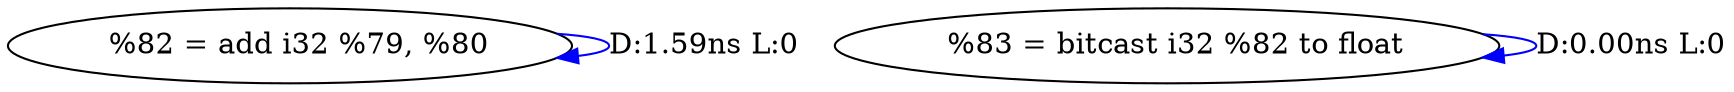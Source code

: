 digraph {
Node0x253fe60[label="  %82 = add i32 %79, %80"];
Node0x253fe60 -> Node0x253fe60[label="D:1.59ns L:0",color=blue];
Node0x253ff40[label="  %83 = bitcast i32 %82 to float"];
Node0x253ff40 -> Node0x253ff40[label="D:0.00ns L:0",color=blue];
}
